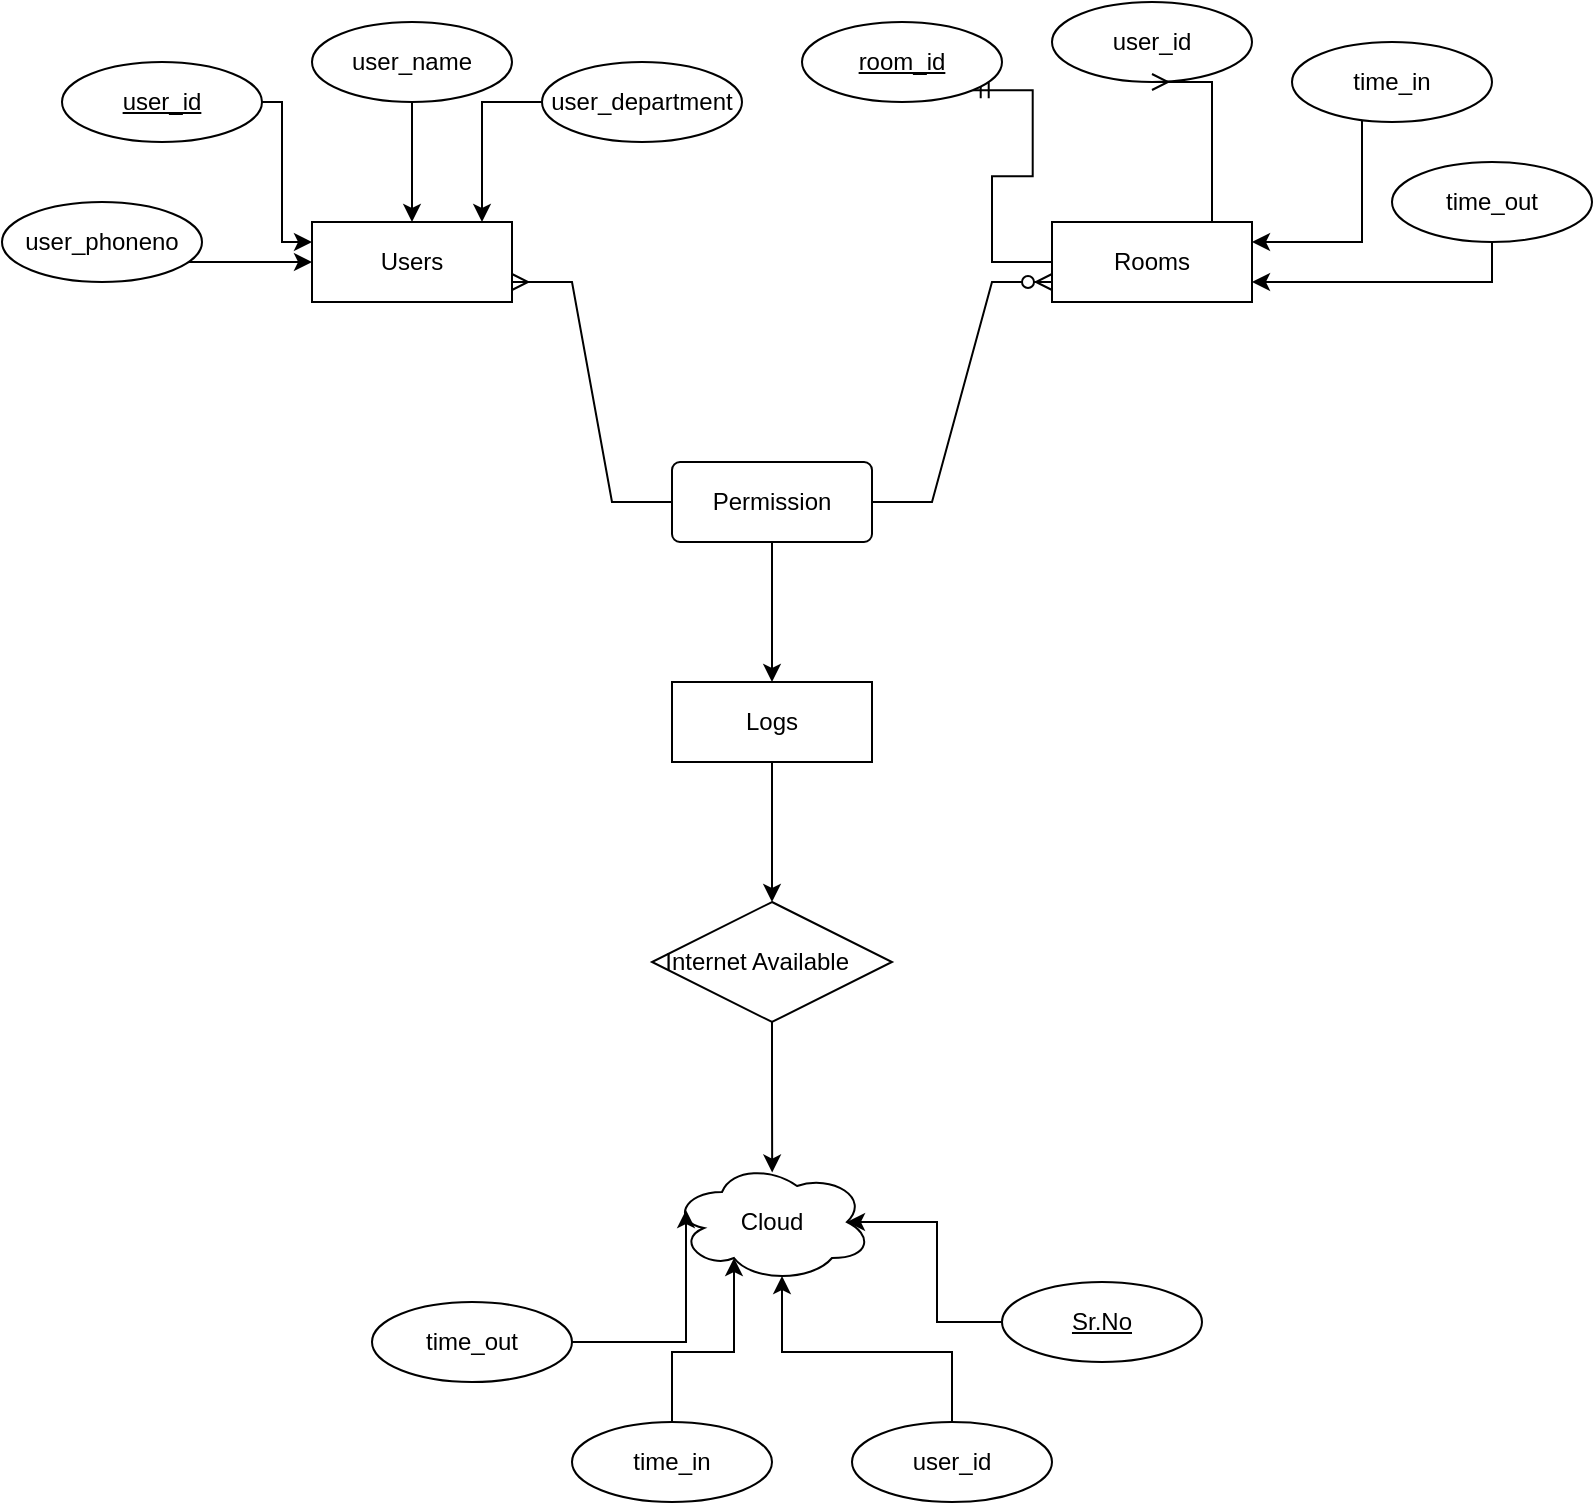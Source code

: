 <mxfile version="15.8.7" type="device"><diagram id="R2lEEEUBdFMjLlhIrx00" name="Page-1"><mxGraphModel dx="1221" dy="754" grid="1" gridSize="10" guides="1" tooltips="1" connect="1" arrows="1" fold="1" page="1" pageScale="1" pageWidth="850" pageHeight="1100" math="0" shadow="0" extFonts="Permanent Marker^https://fonts.googleapis.com/css?family=Permanent+Marker"><root><mxCell id="0"/><mxCell id="1" parent="0"/><mxCell id="TJFpI_us9tmDgQ__p0UI-15" value="Users" style="whiteSpace=wrap;html=1;align=center;" vertex="1" parent="1"><mxGeometry x="195" y="210" width="100" height="40" as="geometry"/></mxCell><mxCell id="TJFpI_us9tmDgQ__p0UI-21" style="edgeStyle=orthogonalEdgeStyle;rounded=0;orthogonalLoop=1;jettySize=auto;html=1;entryX=0;entryY=0.25;entryDx=0;entryDy=0;" edge="1" parent="1" target="TJFpI_us9tmDgQ__p0UI-15"><mxGeometry relative="1" as="geometry"><mxPoint x="170" y="150" as="sourcePoint"/><Array as="points"><mxPoint x="180" y="150"/><mxPoint x="180" y="220"/></Array></mxGeometry></mxCell><mxCell id="TJFpI_us9tmDgQ__p0UI-22" style="edgeStyle=orthogonalEdgeStyle;rounded=0;orthogonalLoop=1;jettySize=auto;html=1;" edge="1" parent="1" source="TJFpI_us9tmDgQ__p0UI-17" target="TJFpI_us9tmDgQ__p0UI-15"><mxGeometry relative="1" as="geometry"/></mxCell><mxCell id="TJFpI_us9tmDgQ__p0UI-17" value="user_name" style="ellipse;whiteSpace=wrap;html=1;align=center;" vertex="1" parent="1"><mxGeometry x="195" y="110" width="100" height="40" as="geometry"/></mxCell><mxCell id="TJFpI_us9tmDgQ__p0UI-23" style="edgeStyle=orthogonalEdgeStyle;rounded=0;orthogonalLoop=1;jettySize=auto;html=1;entryX=0.85;entryY=0;entryDx=0;entryDy=0;entryPerimeter=0;" edge="1" parent="1" source="TJFpI_us9tmDgQ__p0UI-18" target="TJFpI_us9tmDgQ__p0UI-15"><mxGeometry relative="1" as="geometry"><Array as="points"><mxPoint x="280" y="150"/></Array></mxGeometry></mxCell><mxCell id="TJFpI_us9tmDgQ__p0UI-18" value="user_department" style="ellipse;whiteSpace=wrap;html=1;align=center;" vertex="1" parent="1"><mxGeometry x="310" y="130" width="100" height="40" as="geometry"/></mxCell><mxCell id="TJFpI_us9tmDgQ__p0UI-20" style="edgeStyle=orthogonalEdgeStyle;rounded=0;orthogonalLoop=1;jettySize=auto;html=1;" edge="1" parent="1" source="TJFpI_us9tmDgQ__p0UI-19" target="TJFpI_us9tmDgQ__p0UI-15"><mxGeometry relative="1" as="geometry"><Array as="points"><mxPoint x="160" y="230"/><mxPoint x="160" y="230"/></Array></mxGeometry></mxCell><mxCell id="TJFpI_us9tmDgQ__p0UI-19" value="user_phoneno" style="ellipse;whiteSpace=wrap;html=1;align=center;" vertex="1" parent="1"><mxGeometry x="40" y="200" width="100" height="40" as="geometry"/></mxCell><mxCell id="TJFpI_us9tmDgQ__p0UI-24" value="Rooms" style="whiteSpace=wrap;html=1;align=center;" vertex="1" parent="1"><mxGeometry x="565" y="210" width="100" height="40" as="geometry"/></mxCell><mxCell id="TJFpI_us9tmDgQ__p0UI-30" value="user_id" style="ellipse;whiteSpace=wrap;html=1;align=center;" vertex="1" parent="1"><mxGeometry x="565" y="100" width="100" height="40" as="geometry"/></mxCell><mxCell id="TJFpI_us9tmDgQ__p0UI-31" style="edgeStyle=orthogonalEdgeStyle;rounded=0;orthogonalLoop=1;jettySize=auto;html=1;entryX=1;entryY=0.75;entryDx=0;entryDy=0;" edge="1" parent="1" source="TJFpI_us9tmDgQ__p0UI-32" target="TJFpI_us9tmDgQ__p0UI-24"><mxGeometry relative="1" as="geometry"><Array as="points"><mxPoint x="725" y="240"/><mxPoint x="725" y="240"/></Array><mxPoint x="705" y="250" as="targetPoint"/></mxGeometry></mxCell><mxCell id="TJFpI_us9tmDgQ__p0UI-32" value="time_out" style="ellipse;whiteSpace=wrap;html=1;align=center;" vertex="1" parent="1"><mxGeometry x="735" y="180" width="100" height="40" as="geometry"/></mxCell><mxCell id="TJFpI_us9tmDgQ__p0UI-34" style="edgeStyle=orthogonalEdgeStyle;rounded=0;orthogonalLoop=1;jettySize=auto;html=1;entryX=1;entryY=0.25;entryDx=0;entryDy=0;" edge="1" parent="1" source="TJFpI_us9tmDgQ__p0UI-33" target="TJFpI_us9tmDgQ__p0UI-24"><mxGeometry relative="1" as="geometry"><Array as="points"><mxPoint x="720" y="220"/></Array></mxGeometry></mxCell><mxCell id="TJFpI_us9tmDgQ__p0UI-33" value="time_in" style="ellipse;whiteSpace=wrap;html=1;align=center;" vertex="1" parent="1"><mxGeometry x="685" y="120" width="100" height="40" as="geometry"/></mxCell><mxCell id="TJFpI_us9tmDgQ__p0UI-36" value="" style="edgeStyle=entityRelationEdgeStyle;fontSize=12;html=1;endArrow=ERmandOne;rounded=0;exitX=0;exitY=0.5;exitDx=0;exitDy=0;entryX=1;entryY=1;entryDx=0;entryDy=0;" edge="1" parent="1" source="TJFpI_us9tmDgQ__p0UI-24" target="TJFpI_us9tmDgQ__p0UI-43"><mxGeometry width="100" height="100" relative="1" as="geometry"><mxPoint x="420" y="330" as="sourcePoint"/><mxPoint x="550" y="150" as="targetPoint"/></mxGeometry></mxCell><mxCell id="TJFpI_us9tmDgQ__p0UI-38" value="" style="edgeStyle=entityRelationEdgeStyle;fontSize=12;html=1;endArrow=ERmany;rounded=0;entryX=0.5;entryY=1;entryDx=0;entryDy=0;exitX=0.5;exitY=0;exitDx=0;exitDy=0;" edge="1" parent="1" source="TJFpI_us9tmDgQ__p0UI-24" target="TJFpI_us9tmDgQ__p0UI-30"><mxGeometry width="100" height="100" relative="1" as="geometry"><mxPoint x="420" y="330" as="sourcePoint"/><mxPoint x="520" y="230" as="targetPoint"/></mxGeometry></mxCell><mxCell id="TJFpI_us9tmDgQ__p0UI-42" value="user_id" style="ellipse;whiteSpace=wrap;html=1;align=center;fontStyle=4;" vertex="1" parent="1"><mxGeometry x="70" y="130" width="100" height="40" as="geometry"/></mxCell><mxCell id="TJFpI_us9tmDgQ__p0UI-43" value="room_id" style="ellipse;whiteSpace=wrap;html=1;align=center;fontStyle=4;" vertex="1" parent="1"><mxGeometry x="440" y="110" width="100" height="40" as="geometry"/></mxCell><mxCell id="TJFpI_us9tmDgQ__p0UI-76" style="edgeStyle=orthogonalEdgeStyle;rounded=0;orthogonalLoop=1;jettySize=auto;html=1;entryX=0.5;entryY=0;entryDx=0;entryDy=0;" edge="1" parent="1" source="TJFpI_us9tmDgQ__p0UI-50" target="TJFpI_us9tmDgQ__p0UI-75"><mxGeometry relative="1" as="geometry"/></mxCell><mxCell id="TJFpI_us9tmDgQ__p0UI-50" value="Permission" style="rounded=1;arcSize=10;whiteSpace=wrap;html=1;align=center;" vertex="1" parent="1"><mxGeometry x="375" y="330" width="100" height="40" as="geometry"/></mxCell><mxCell id="TJFpI_us9tmDgQ__p0UI-53" value="" style="edgeStyle=entityRelationEdgeStyle;fontSize=12;html=1;endArrow=ERmany;rounded=0;exitX=0;exitY=0.5;exitDx=0;exitDy=0;entryX=1;entryY=0.75;entryDx=0;entryDy=0;" edge="1" parent="1" source="TJFpI_us9tmDgQ__p0UI-50" target="TJFpI_us9tmDgQ__p0UI-15"><mxGeometry width="100" height="100" relative="1" as="geometry"><mxPoint x="390" y="440" as="sourcePoint"/><mxPoint x="245" y="280" as="targetPoint"/></mxGeometry></mxCell><mxCell id="TJFpI_us9tmDgQ__p0UI-54" value="" style="edgeStyle=entityRelationEdgeStyle;fontSize=12;html=1;endArrow=ERzeroToMany;endFill=1;rounded=0;entryX=0;entryY=0.75;entryDx=0;entryDy=0;exitX=1;exitY=0.5;exitDx=0;exitDy=0;" edge="1" parent="1" source="TJFpI_us9tmDgQ__p0UI-50" target="TJFpI_us9tmDgQ__p0UI-24"><mxGeometry width="100" height="100" relative="1" as="geometry"><mxPoint x="390" y="440" as="sourcePoint"/><mxPoint x="490" y="340" as="targetPoint"/></mxGeometry></mxCell><mxCell id="TJFpI_us9tmDgQ__p0UI-58" value="Cloud" style="ellipse;shape=cloud;whiteSpace=wrap;html=1;align=center;" vertex="1" parent="1"><mxGeometry x="375" y="680" width="100" height="60" as="geometry"/></mxCell><mxCell id="TJFpI_us9tmDgQ__p0UI-84" style="edgeStyle=orthogonalEdgeStyle;rounded=0;orthogonalLoop=1;jettySize=auto;html=1;entryX=0.31;entryY=0.8;entryDx=0;entryDy=0;entryPerimeter=0;" edge="1" parent="1" source="TJFpI_us9tmDgQ__p0UI-59" target="TJFpI_us9tmDgQ__p0UI-58"><mxGeometry relative="1" as="geometry"/></mxCell><mxCell id="TJFpI_us9tmDgQ__p0UI-59" value="time_in" style="ellipse;whiteSpace=wrap;html=1;align=center;" vertex="1" parent="1"><mxGeometry x="325" y="810" width="100" height="40" as="geometry"/></mxCell><mxCell id="TJFpI_us9tmDgQ__p0UI-83" style="edgeStyle=orthogonalEdgeStyle;rounded=0;orthogonalLoop=1;jettySize=auto;html=1;entryX=0.07;entryY=0.4;entryDx=0;entryDy=0;entryPerimeter=0;" edge="1" parent="1" source="TJFpI_us9tmDgQ__p0UI-60" target="TJFpI_us9tmDgQ__p0UI-58"><mxGeometry relative="1" as="geometry"/></mxCell><mxCell id="TJFpI_us9tmDgQ__p0UI-60" value="time_out" style="ellipse;whiteSpace=wrap;html=1;align=center;" vertex="1" parent="1"><mxGeometry x="225" y="750" width="100" height="40" as="geometry"/></mxCell><mxCell id="TJFpI_us9tmDgQ__p0UI-85" style="edgeStyle=orthogonalEdgeStyle;rounded=0;orthogonalLoop=1;jettySize=auto;html=1;entryX=0.55;entryY=0.95;entryDx=0;entryDy=0;entryPerimeter=0;" edge="1" parent="1" source="TJFpI_us9tmDgQ__p0UI-61" target="TJFpI_us9tmDgQ__p0UI-58"><mxGeometry relative="1" as="geometry"/></mxCell><mxCell id="TJFpI_us9tmDgQ__p0UI-61" value="user_id" style="ellipse;whiteSpace=wrap;html=1;align=center;" vertex="1" parent="1"><mxGeometry x="465" y="810" width="100" height="40" as="geometry"/></mxCell><mxCell id="TJFpI_us9tmDgQ__p0UI-86" style="edgeStyle=orthogonalEdgeStyle;rounded=0;orthogonalLoop=1;jettySize=auto;html=1;entryX=0.875;entryY=0.5;entryDx=0;entryDy=0;entryPerimeter=0;" edge="1" parent="1" source="TJFpI_us9tmDgQ__p0UI-63" target="TJFpI_us9tmDgQ__p0UI-58"><mxGeometry relative="1" as="geometry"/></mxCell><mxCell id="TJFpI_us9tmDgQ__p0UI-63" value="Sr.No" style="ellipse;whiteSpace=wrap;html=1;align=center;fontStyle=4;" vertex="1" parent="1"><mxGeometry x="540" y="740" width="100" height="40" as="geometry"/></mxCell><mxCell id="TJFpI_us9tmDgQ__p0UI-82" style="edgeStyle=orthogonalEdgeStyle;rounded=0;orthogonalLoop=1;jettySize=auto;html=1;entryX=0.5;entryY=0;entryDx=0;entryDy=0;" edge="1" parent="1" source="TJFpI_us9tmDgQ__p0UI-75" target="TJFpI_us9tmDgQ__p0UI-78"><mxGeometry relative="1" as="geometry"/></mxCell><mxCell id="TJFpI_us9tmDgQ__p0UI-75" value="Logs" style="whiteSpace=wrap;html=1;align=center;" vertex="1" parent="1"><mxGeometry x="375" y="440" width="100" height="40" as="geometry"/></mxCell><mxCell id="TJFpI_us9tmDgQ__p0UI-87" style="edgeStyle=orthogonalEdgeStyle;rounded=0;orthogonalLoop=1;jettySize=auto;html=1;entryX=0.501;entryY=0.088;entryDx=0;entryDy=0;entryPerimeter=0;" edge="1" parent="1" source="TJFpI_us9tmDgQ__p0UI-78" target="TJFpI_us9tmDgQ__p0UI-58"><mxGeometry relative="1" as="geometry"/></mxCell><mxCell id="TJFpI_us9tmDgQ__p0UI-78" value="Internet Available&amp;nbsp;&lt;span style=&quot;white-space: pre&quot;&gt;&#9;&lt;/span&gt;" style="shape=rhombus;perimeter=rhombusPerimeter;whiteSpace=wrap;html=1;align=center;" vertex="1" parent="1"><mxGeometry x="365" y="550" width="120" height="60" as="geometry"/></mxCell></root></mxGraphModel></diagram></mxfile>